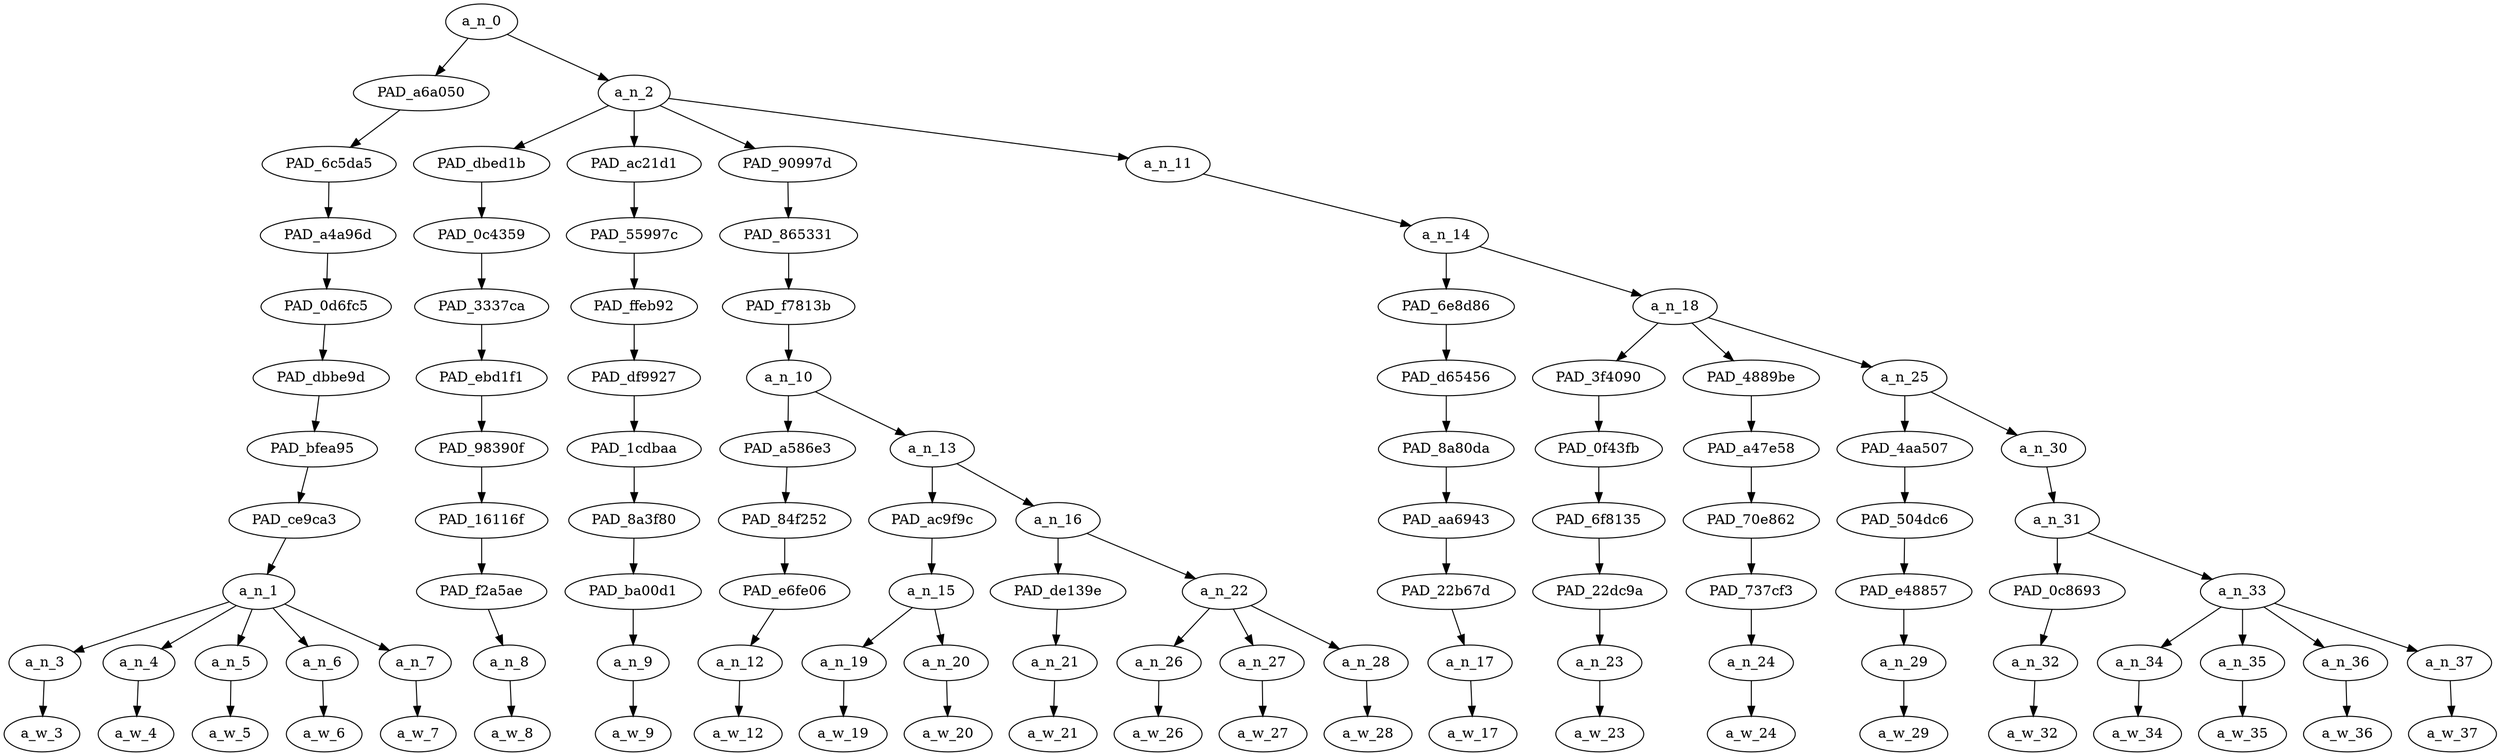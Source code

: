 strict digraph "" {
	a_n_0	[div_dir=1,
		index=0,
		level=10,
		pos="5.3203125,10!",
		text_span="[0, 1, 2, 3, 4, 5, 6, 7, 8, 9, 10, 11, 12, 13, 14, 15, 16, 17, 18, 19, 20, 21, 22]",
		value=1.00000002];
	PAD_a6a050	[div_dir=1,
		index=0,
		level=9,
		pos="2.0,9!",
		text_span="[0, 1, 2, 3, 4]",
		value=0.38640946];
	a_n_0 -> PAD_a6a050;
	a_n_2	[div_dir=1,
		index=1,
		level=9,
		pos="8.640625,9!",
		text_span="[5, 6, 7, 8, 9, 10, 11, 12, 13, 14, 15, 16, 17, 18, 19, 20, 21, 22]",
		value=0.61292772];
	a_n_0 -> a_n_2;
	PAD_6c5da5	[div_dir=1,
		index=0,
		level=8,
		pos="2.0,8!",
		text_span="[0, 1, 2, 3, 4]",
		value=0.38640946];
	PAD_a6a050 -> PAD_6c5da5;
	PAD_a4a96d	[div_dir=1,
		index=0,
		level=7,
		pos="2.0,7!",
		text_span="[0, 1, 2, 3, 4]",
		value=0.38640946];
	PAD_6c5da5 -> PAD_a4a96d;
	PAD_0d6fc5	[div_dir=1,
		index=0,
		level=6,
		pos="2.0,6!",
		text_span="[0, 1, 2, 3, 4]",
		value=0.38640946];
	PAD_a4a96d -> PAD_0d6fc5;
	PAD_dbbe9d	[div_dir=1,
		index=0,
		level=5,
		pos="2.0,5!",
		text_span="[0, 1, 2, 3, 4]",
		value=0.38640946];
	PAD_0d6fc5 -> PAD_dbbe9d;
	PAD_bfea95	[div_dir=1,
		index=0,
		level=4,
		pos="2.0,4!",
		text_span="[0, 1, 2, 3, 4]",
		value=0.38640946];
	PAD_dbbe9d -> PAD_bfea95;
	PAD_ce9ca3	[div_dir=1,
		index=0,
		level=3,
		pos="2.0,3!",
		text_span="[0, 1, 2, 3, 4]",
		value=0.38640946];
	PAD_bfea95 -> PAD_ce9ca3;
	a_n_1	[div_dir=1,
		index=0,
		level=2,
		pos="2.0,2!",
		text_span="[0, 1, 2, 3, 4]",
		value=0.38640946];
	PAD_ce9ca3 -> a_n_1;
	a_n_3	[div_dir=1,
		index=0,
		level=1,
		pos="0.0,1!",
		text_span="[0]",
		value=0.04493245];
	a_n_1 -> a_n_3;
	a_n_4	[div_dir=1,
		index=1,
		level=1,
		pos="1.0,1!",
		text_span="[1]",
		value=0.05087649];
	a_n_1 -> a_n_4;
	a_n_5	[div_dir=1,
		index=2,
		level=1,
		pos="2.0,1!",
		text_span="[2]",
		value=0.05037110];
	a_n_1 -> a_n_5;
	a_n_6	[div_dir=1,
		index=3,
		level=1,
		pos="3.0,1!",
		text_span="[3]",
		value=0.18833849];
	a_n_1 -> a_n_6;
	a_n_7	[div_dir=1,
		index=4,
		level=1,
		pos="4.0,1!",
		text_span="[4]",
		value=0.05087392];
	a_n_1 -> a_n_7;
	a_w_3	[div_dir=0,
		index=0,
		level=0,
		pos="0,0!",
		text_span="[0]",
		value=more];
	a_n_3 -> a_w_3;
	a_w_4	[div_dir=0,
		index=1,
		level=0,
		pos="1,0!",
		text_span="[1]",
		value=anti];
	a_n_4 -> a_w_4;
	a_w_5	[div_dir=0,
		index=2,
		level=0,
		pos="2,0!",
		text_span="[2]",
		value=white];
	a_n_5 -> a_w_5;
	a_w_6	[div_dir=0,
		index=3,
		level=0,
		pos="3,0!",
		text_span="[3]",
		value=nigger];
	a_n_6 -> a_w_6;
	a_w_7	[div_dir=0,
		index=4,
		level=0,
		pos="4,0!",
		text_span="[4]",
		value=bullshit];
	a_n_7 -> a_w_7;
	PAD_dbed1b	[div_dir=1,
		index=1,
		level=8,
		pos="5.0,8!",
		text_span="[5]",
		value=0.02566433];
	a_n_2 -> PAD_dbed1b;
	PAD_ac21d1	[div_dir=1,
		index=2,
		level=8,
		pos="6.0,8!",
		text_span="[6]",
		value=0.02399695];
	a_n_2 -> PAD_ac21d1;
	PAD_90997d	[div_dir=1,
		index=3,
		level=8,
		pos="8.375,8!",
		text_span="[7, 8, 9, 10, 11, 12, 13]",
		value=0.21788526];
	a_n_2 -> PAD_90997d;
	a_n_11	[div_dir=1,
		index=4,
		level=8,
		pos="15.1875,8!",
		text_span="[14, 15, 16, 17, 18, 19, 20, 21, 22]",
		value=0.34519146];
	a_n_2 -> a_n_11;
	PAD_0c4359	[div_dir=1,
		index=1,
		level=7,
		pos="5.0,7!",
		text_span="[5]",
		value=0.02566433];
	PAD_dbed1b -> PAD_0c4359;
	PAD_3337ca	[div_dir=1,
		index=1,
		level=6,
		pos="5.0,6!",
		text_span="[5]",
		value=0.02566433];
	PAD_0c4359 -> PAD_3337ca;
	PAD_ebd1f1	[div_dir=1,
		index=1,
		level=5,
		pos="5.0,5!",
		text_span="[5]",
		value=0.02566433];
	PAD_3337ca -> PAD_ebd1f1;
	PAD_98390f	[div_dir=1,
		index=1,
		level=4,
		pos="5.0,4!",
		text_span="[5]",
		value=0.02566433];
	PAD_ebd1f1 -> PAD_98390f;
	PAD_16116f	[div_dir=1,
		index=1,
		level=3,
		pos="5.0,3!",
		text_span="[5]",
		value=0.02566433];
	PAD_98390f -> PAD_16116f;
	PAD_f2a5ae	[div_dir=1,
		index=1,
		level=2,
		pos="5.0,2!",
		text_span="[5]",
		value=0.02566433];
	PAD_16116f -> PAD_f2a5ae;
	a_n_8	[div_dir=1,
		index=5,
		level=1,
		pos="5.0,1!",
		text_span="[5]",
		value=0.02566433];
	PAD_f2a5ae -> a_n_8;
	a_w_8	[div_dir=0,
		index=5,
		level=0,
		pos="5,0!",
		text_span="[5]",
		value=coming];
	a_n_8 -> a_w_8;
	PAD_55997c	[div_dir=1,
		index=2,
		level=7,
		pos="6.0,7!",
		text_span="[6]",
		value=0.02399695];
	PAD_ac21d1 -> PAD_55997c;
	PAD_ffeb92	[div_dir=1,
		index=2,
		level=6,
		pos="6.0,6!",
		text_span="[6]",
		value=0.02399695];
	PAD_55997c -> PAD_ffeb92;
	PAD_df9927	[div_dir=1,
		index=2,
		level=5,
		pos="6.0,5!",
		text_span="[6]",
		value=0.02399695];
	PAD_ffeb92 -> PAD_df9927;
	PAD_1cdbaa	[div_dir=1,
		index=2,
		level=4,
		pos="6.0,4!",
		text_span="[6]",
		value=0.02399695];
	PAD_df9927 -> PAD_1cdbaa;
	PAD_8a3f80	[div_dir=1,
		index=2,
		level=3,
		pos="6.0,3!",
		text_span="[6]",
		value=0.02399695];
	PAD_1cdbaa -> PAD_8a3f80;
	PAD_ba00d1	[div_dir=1,
		index=2,
		level=2,
		pos="6.0,2!",
		text_span="[6]",
		value=0.02399695];
	PAD_8a3f80 -> PAD_ba00d1;
	a_n_9	[div_dir=1,
		index=6,
		level=1,
		pos="6.0,1!",
		text_span="[6]",
		value=0.02399695];
	PAD_ba00d1 -> a_n_9;
	a_w_9	[div_dir=0,
		index=6,
		level=0,
		pos="6,0!",
		text_span="[6]",
		value=soon];
	a_n_9 -> a_w_9;
	PAD_865331	[div_dir=1,
		index=3,
		level=7,
		pos="8.375,7!",
		text_span="[7, 8, 9, 10, 11, 12, 13]",
		value=0.21788526];
	PAD_90997d -> PAD_865331;
	PAD_f7813b	[div_dir=1,
		index=3,
		level=6,
		pos="8.375,6!",
		text_span="[7, 8, 9, 10, 11, 12, 13]",
		value=0.21788526];
	PAD_865331 -> PAD_f7813b;
	a_n_10	[div_dir=1,
		index=3,
		level=5,
		pos="8.375,5!",
		text_span="[7, 8, 9, 10, 11, 12, 13]",
		value=0.21788526];
	PAD_f7813b -> a_n_10;
	PAD_a586e3	[div_dir=1,
		index=3,
		level=4,
		pos="7.0,4!",
		text_span="[7]",
		value=0.01766612];
	a_n_10 -> PAD_a586e3;
	a_n_13	[div_dir=1,
		index=4,
		level=4,
		pos="9.75,4!",
		text_span="[8, 9, 10, 11, 12, 13]",
		value=0.19998191];
	a_n_10 -> a_n_13;
	PAD_84f252	[div_dir=1,
		index=3,
		level=3,
		pos="7.0,3!",
		text_span="[7]",
		value=0.01766612];
	PAD_a586e3 -> PAD_84f252;
	PAD_e6fe06	[div_dir=1,
		index=3,
		level=2,
		pos="7.0,2!",
		text_span="[7]",
		value=0.01766612];
	PAD_84f252 -> PAD_e6fe06;
	a_n_12	[div_dir=1,
		index=7,
		level=1,
		pos="7.0,1!",
		text_span="[7]",
		value=0.01766612];
	PAD_e6fe06 -> a_n_12;
	a_w_12	[div_dir=0,
		index=7,
		level=0,
		pos="7,0!",
		text_span="[7]",
		value=to];
	a_n_12 -> a_w_12;
	PAD_ac9f9c	[div_dir=1,
		index=4,
		level=3,
		pos="8.5,3!",
		text_span="[8, 9]",
		value=0.04910019];
	a_n_13 -> PAD_ac9f9c;
	a_n_16	[div_dir=1,
		index=5,
		level=3,
		pos="11.0,3!",
		text_span="[10, 11, 12, 13]",
		value=0.15063607];
	a_n_13 -> a_n_16;
	a_n_15	[div_dir=1,
		index=4,
		level=2,
		pos="8.5,2!",
		text_span="[8, 9]",
		value=0.04910019];
	PAD_ac9f9c -> a_n_15;
	a_n_19	[div_dir=1,
		index=8,
		level=1,
		pos="8.0,1!",
		text_span="[8]",
		value=0.01997292];
	a_n_15 -> a_n_19;
	a_n_20	[div_dir=-1,
		index=9,
		level=1,
		pos="9.0,1!",
		text_span="[9]",
		value=0.02909490];
	a_n_15 -> a_n_20;
	a_w_19	[div_dir=0,
		index=8,
		level=0,
		pos="8,0!",
		text_span="[8]",
		value=a];
	a_n_19 -> a_w_19;
	a_w_20	[div_dir=0,
		index=9,
		level=0,
		pos="9,0!",
		text_span="[9]",
		value=screen];
	a_n_20 -> a_w_20;
	PAD_de139e	[div_dir=1,
		index=5,
		level=2,
		pos="10.0,2!",
		text_span="[10]",
		value=0.02766743];
	a_n_16 -> PAD_de139e;
	a_n_22	[div_dir=1,
		index=6,
		level=2,
		pos="12.0,2!",
		text_span="[11, 12, 13]",
		value=0.12270039];
	a_n_16 -> a_n_22;
	a_n_21	[div_dir=1,
		index=10,
		level=1,
		pos="10.0,1!",
		text_span="[10]",
		value=0.02766743];
	PAD_de139e -> a_n_21;
	a_w_21	[div_dir=0,
		index=10,
		level=0,
		pos="10,0!",
		text_span="[10]",
		value=near];
	a_n_21 -> a_w_21;
	a_n_26	[div_dir=1,
		index=11,
		level=1,
		pos="11.0,1!",
		text_span="[11]",
		value=0.02525108];
	a_n_22 -> a_n_26;
	a_n_27	[div_dir=1,
		index=12,
		level=1,
		pos="12.0,1!",
		text_span="[12]",
		value=0.03127758];
	a_n_22 -> a_n_27;
	a_n_28	[div_dir=1,
		index=13,
		level=1,
		pos="13.0,1!",
		text_span="[13]",
		value=0.06596868];
	a_n_22 -> a_n_28;
	a_w_26	[div_dir=0,
		index=11,
		level=0,
		pos="11,0!",
		text_span="[11]",
		value=you];
	a_n_26 -> a_w_26;
	a_w_27	[div_dir=0,
		index=12,
		level=0,
		pos="12,0!",
		text_span="[12]",
		value=apple];
	a_n_27 -> a_w_27;
	a_w_28	[div_dir=0,
		index=13,
		level=0,
		pos="13,0!",
		text_span="[13]",
		value=oprah];
	a_n_28 -> a_w_28;
	a_n_14	[div_dir=1,
		index=4,
		level=7,
		pos="15.1875,7!",
		text_span="[14, 15, 16, 17, 18, 19, 20, 21, 22]",
		value=0.34516964];
	a_n_11 -> a_n_14;
	PAD_6e8d86	[div_dir=-1,
		index=4,
		level=6,
		pos="14.0,6!",
		text_span="[14]",
		value=0.02035644];
	a_n_14 -> PAD_6e8d86;
	a_n_18	[div_dir=1,
		index=5,
		level=6,
		pos="16.375,6!",
		text_span="[15, 16, 17, 18, 19, 20, 21, 22]",
		value=0.32479138];
	a_n_14 -> a_n_18;
	PAD_d65456	[div_dir=-1,
		index=4,
		level=5,
		pos="14.0,5!",
		text_span="[14]",
		value=0.02035644];
	PAD_6e8d86 -> PAD_d65456;
	PAD_8a80da	[div_dir=-1,
		index=5,
		level=4,
		pos="14.0,4!",
		text_span="[14]",
		value=0.02035644];
	PAD_d65456 -> PAD_8a80da;
	PAD_aa6943	[div_dir=-1,
		index=6,
		level=3,
		pos="14.0,3!",
		text_span="[14]",
		value=0.02035644];
	PAD_8a80da -> PAD_aa6943;
	PAD_22b67d	[div_dir=-1,
		index=7,
		level=2,
		pos="14.0,2!",
		text_span="[14]",
		value=0.02035644];
	PAD_aa6943 -> PAD_22b67d;
	a_n_17	[div_dir=-1,
		index=14,
		level=1,
		pos="14.0,1!",
		text_span="[14]",
		value=0.02035644];
	PAD_22b67d -> a_n_17;
	a_w_17	[div_dir=0,
		index=14,
		level=0,
		pos="14,0!",
		text_span="[14]",
		value=to1];
	a_n_17 -> a_w_17;
	PAD_3f4090	[div_dir=1,
		index=5,
		level=5,
		pos="15.0,5!",
		text_span="[15]",
		value=0.02683451];
	a_n_18 -> PAD_3f4090;
	PAD_4889be	[div_dir=1,
		index=6,
		level=5,
		pos="16.0,5!",
		text_span="[16]",
		value=0.02051268];
	a_n_18 -> PAD_4889be;
	a_n_25	[div_dir=-1,
		index=7,
		level=5,
		pos="18.125,5!",
		text_span="[17, 18, 19, 20, 21, 22]",
		value=0.27740806];
	a_n_18 -> a_n_25;
	PAD_0f43fb	[div_dir=1,
		index=6,
		level=4,
		pos="15.0,4!",
		text_span="[15]",
		value=0.02683451];
	PAD_3f4090 -> PAD_0f43fb;
	PAD_6f8135	[div_dir=1,
		index=7,
		level=3,
		pos="15.0,3!",
		text_span="[15]",
		value=0.02683451];
	PAD_0f43fb -> PAD_6f8135;
	PAD_22dc9a	[div_dir=1,
		index=8,
		level=2,
		pos="15.0,2!",
		text_span="[15]",
		value=0.02683451];
	PAD_6f8135 -> PAD_22dc9a;
	a_n_23	[div_dir=1,
		index=15,
		level=1,
		pos="15.0,1!",
		text_span="[15]",
		value=0.02683451];
	PAD_22dc9a -> a_n_23;
	a_w_23	[div_dir=0,
		index=15,
		level=0,
		pos="15,0!",
		text_span="[15]",
		value=team];
	a_n_23 -> a_w_23;
	PAD_a47e58	[div_dir=1,
		index=7,
		level=4,
		pos="16.0,4!",
		text_span="[16]",
		value=0.02051268];
	PAD_4889be -> PAD_a47e58;
	PAD_70e862	[div_dir=1,
		index=8,
		level=3,
		pos="16.0,3!",
		text_span="[16]",
		value=0.02051268];
	PAD_a47e58 -> PAD_70e862;
	PAD_737cf3	[div_dir=1,
		index=9,
		level=2,
		pos="16.0,2!",
		text_span="[16]",
		value=0.02051268];
	PAD_70e862 -> PAD_737cf3;
	a_n_24	[div_dir=1,
		index=16,
		level=1,
		pos="16.0,1!",
		text_span="[16]",
		value=0.02051268];
	PAD_737cf3 -> a_n_24;
	a_w_24	[div_dir=0,
		index=16,
		level=0,
		pos="16,0!",
		text_span="[16]",
		value=up];
	a_n_24 -> a_w_24;
	PAD_4aa507	[div_dir=1,
		index=8,
		level=4,
		pos="17.0,4!",
		text_span="[17]",
		value=0.02117747];
	a_n_25 -> PAD_4aa507;
	a_n_30	[div_dir=-1,
		index=9,
		level=4,
		pos="19.25,4!",
		text_span="[18, 19, 20, 21, 22]",
		value=0.25613396];
	a_n_25 -> a_n_30;
	PAD_504dc6	[div_dir=1,
		index=9,
		level=3,
		pos="17.0,3!",
		text_span="[17]",
		value=0.02117747];
	PAD_4aa507 -> PAD_504dc6;
	PAD_e48857	[div_dir=1,
		index=10,
		level=2,
		pos="17.0,2!",
		text_span="[17]",
		value=0.02117747];
	PAD_504dc6 -> PAD_e48857;
	a_n_29	[div_dir=1,
		index=17,
		level=1,
		pos="17.0,1!",
		text_span="[17]",
		value=0.02117747];
	PAD_e48857 -> a_n_29;
	a_w_29	[div_dir=0,
		index=17,
		level=0,
		pos="17,0!",
		text_span="[17]",
		value=in];
	a_n_29 -> a_w_29;
	a_n_31	[div_dir=-1,
		index=10,
		level=3,
		pos="19.25,3!",
		text_span="[18, 19, 20, 21, 22]",
		value=0.25598860];
	a_n_30 -> a_n_31;
	PAD_0c8693	[div_dir=1,
		index=11,
		level=2,
		pos="18.0,2!",
		text_span="[18]",
		value=0.02417440];
	a_n_31 -> PAD_0c8693;
	a_n_33	[div_dir=-1,
		index=12,
		level=2,
		pos="20.5,2!",
		text_span="[19, 20, 21, 22]",
		value=0.23166884];
	a_n_31 -> a_n_33;
	a_n_32	[div_dir=1,
		index=18,
		level=1,
		pos="18.0,1!",
		text_span="[18]",
		value=0.02417440];
	PAD_0c8693 -> a_n_32;
	a_w_32	[div_dir=0,
		index=18,
		level=0,
		pos="18,0!",
		text_span="[18]",
		value=creating];
	a_n_32 -> a_w_32;
	a_n_34	[div_dir=-1,
		index=19,
		level=1,
		pos="19.0,1!",
		text_span="[19]",
		value=0.02933528];
	a_n_33 -> a_n_34;
	a_n_35	[div_dir=-1,
		index=20,
		level=1,
		pos="20.0,1!",
		text_span="[20]",
		value=0.03552979];
	a_n_33 -> a_n_35;
	a_n_36	[div_dir=-1,
		index=21,
		level=1,
		pos="21.0,1!",
		text_span="[21]",
		value=0.03801120];
	a_n_33 -> a_n_36;
	a_n_37	[div_dir=1,
		index=22,
		level=1,
		pos="22.0,1!",
		text_span="[22]",
		value=0.12862253];
	a_n_33 -> a_n_37;
	a_w_34	[div_dir=0,
		index=19,
		level=0,
		pos="19,0!",
		text_span="[19]",
		value=original];
	a_n_34 -> a_w_34;
	a_w_35	[div_dir=0,
		index=20,
		level=0,
		pos="20,0!",
		text_span="[20]",
		value=content];
	a_n_35 -> a_w_35;
	a_w_36	[div_dir=0,
		index=21,
		level=0,
		pos="21,0!",
		text_span="[21]",
		value=fox];
	a_n_36 -> a_w_36;
	a_w_37	[div_dir=0,
		index=22,
		level=0,
		pos="22,0!",
		text_span="[22]",
		value=news];
	a_n_37 -> a_w_37;
}
